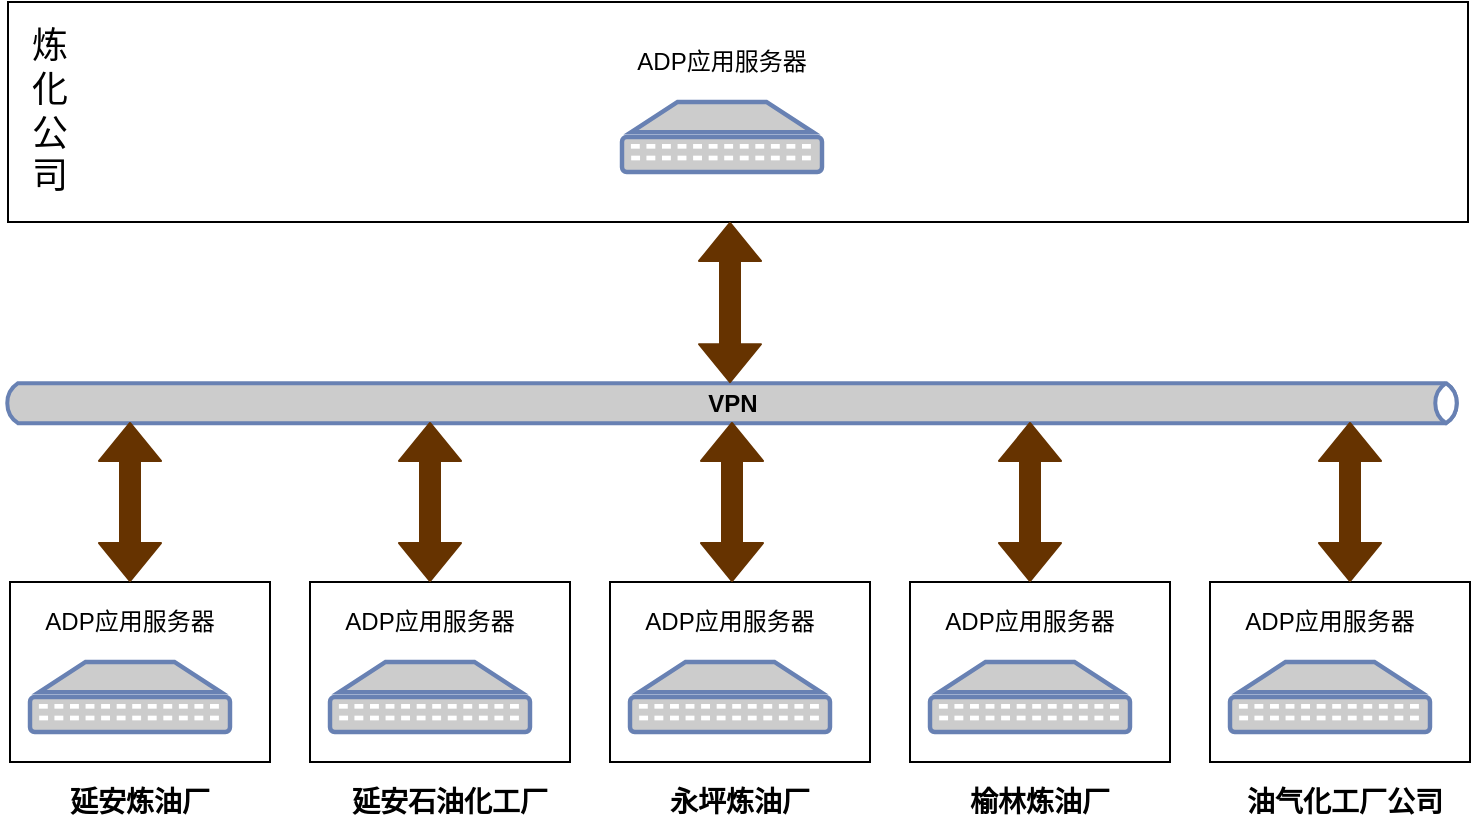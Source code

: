 <mxfile version="14.9.6" type="github">
  <diagram id="FCg6vdrEIml8s2iW_QjR" name="Page-1">
    <mxGraphModel dx="1038" dy="547" grid="1" gridSize="10" guides="1" tooltips="1" connect="1" arrows="1" fold="1" page="1" pageScale="1" pageWidth="827" pageHeight="1169" math="0" shadow="0">
      <root>
        <mxCell id="0" />
        <mxCell id="1" parent="0" />
        <mxCell id="M0Y_oXEKG9n1l0u5AV4N-1" value="" style="rounded=0;whiteSpace=wrap;html=1;fillColor=none;" vertex="1" parent="1">
          <mxGeometry x="74" y="310" width="130" height="90" as="geometry" />
        </mxCell>
        <mxCell id="M0Y_oXEKG9n1l0u5AV4N-2" value="" style="rounded=0;whiteSpace=wrap;html=1;fillColor=none;" vertex="1" parent="1">
          <mxGeometry x="73" y="20" width="730" height="110" as="geometry" />
        </mxCell>
        <mxCell id="M0Y_oXEKG9n1l0u5AV4N-3" value="" style="fontColor=#0066CC;verticalAlign=top;verticalLabelPosition=bottom;labelPosition=center;align=center;html=1;outlineConnect=0;fillColor=#CCCCCC;strokeColor=#6881B3;gradientColor=none;gradientDirection=north;strokeWidth=2;shape=mxgraph.networks.patch_panel;" vertex="1" parent="1">
          <mxGeometry x="380" y="70" width="100" height="35" as="geometry" />
        </mxCell>
        <mxCell id="M0Y_oXEKG9n1l0u5AV4N-4" value="ADP应用服务器" style="text;html=1;strokeColor=none;fillColor=none;align=center;verticalAlign=middle;whiteSpace=wrap;rounded=0;" vertex="1" parent="1">
          <mxGeometry x="385" y="40" width="90" height="20" as="geometry" />
        </mxCell>
        <mxCell id="M0Y_oXEKG9n1l0u5AV4N-9" value="&lt;font style=&quot;font-size: 18px&quot;&gt;炼&lt;br&gt;化&lt;br&gt;公&lt;br&gt;司&lt;/font&gt;" style="text;html=1;strokeColor=none;fillColor=none;align=center;verticalAlign=middle;whiteSpace=wrap;rounded=0;" vertex="1" parent="1">
          <mxGeometry x="74" y="25" width="40" height="100" as="geometry" />
        </mxCell>
        <mxCell id="M0Y_oXEKG9n1l0u5AV4N-14" value="&lt;font color=&quot;#000000&quot;&gt;&lt;b&gt;VPN&lt;/b&gt;&lt;/font&gt;" style="html=1;outlineConnect=0;fillColor=#CCCCCC;strokeColor=#6881B3;gradientColor=none;gradientDirection=north;strokeWidth=2;shape=mxgraph.networks.bus;gradientColor=none;gradientDirection=north;fontColor=#ffffff;perimeter=backbonePerimeter;backboneSize=20;" vertex="1" parent="1">
          <mxGeometry x="70" y="210" width="730" height="21.16" as="geometry" />
        </mxCell>
        <mxCell id="M0Y_oXEKG9n1l0u5AV4N-15" value="" style="shape=flexArrow;endArrow=classic;startArrow=classic;html=1;entryX=0.5;entryY=1;entryDx=0;entryDy=0;strokeColor=#663300;fillColor=#663300;" edge="1" parent="1">
          <mxGeometry width="100" height="100" relative="1" as="geometry">
            <mxPoint x="434" y="210.58" as="sourcePoint" />
            <mxPoint x="434" y="130" as="targetPoint" />
          </mxGeometry>
        </mxCell>
        <mxCell id="M0Y_oXEKG9n1l0u5AV4N-16" value="" style="fontColor=#0066CC;verticalAlign=top;verticalLabelPosition=bottom;labelPosition=center;align=center;html=1;outlineConnect=0;fillColor=#CCCCCC;strokeColor=#6881B3;gradientColor=none;gradientDirection=north;strokeWidth=2;shape=mxgraph.networks.patch_panel;" vertex="1" parent="1">
          <mxGeometry x="84" y="350" width="100" height="35" as="geometry" />
        </mxCell>
        <mxCell id="M0Y_oXEKG9n1l0u5AV4N-17" value="ADP应用服务器" style="text;html=1;strokeColor=none;fillColor=none;align=center;verticalAlign=middle;whiteSpace=wrap;rounded=0;" vertex="1" parent="1">
          <mxGeometry x="89" y="320" width="90" height="20" as="geometry" />
        </mxCell>
        <mxCell id="M0Y_oXEKG9n1l0u5AV4N-28" value="&lt;b&gt;&lt;font style=&quot;font-size: 14px&quot;&gt;延安炼油厂&lt;/font&gt;&lt;/b&gt;" style="text;html=1;strokeColor=none;fillColor=none;align=center;verticalAlign=middle;whiteSpace=wrap;rounded=0;" vertex="1" parent="1">
          <mxGeometry x="99" y="410" width="80" height="20" as="geometry" />
        </mxCell>
        <mxCell id="M0Y_oXEKG9n1l0u5AV4N-29" value="" style="rounded=0;whiteSpace=wrap;html=1;fillColor=none;" vertex="1" parent="1">
          <mxGeometry x="224" y="310" width="130" height="90" as="geometry" />
        </mxCell>
        <mxCell id="M0Y_oXEKG9n1l0u5AV4N-30" value="" style="fontColor=#0066CC;verticalAlign=top;verticalLabelPosition=bottom;labelPosition=center;align=center;html=1;outlineConnect=0;fillColor=#CCCCCC;strokeColor=#6881B3;gradientColor=none;gradientDirection=north;strokeWidth=2;shape=mxgraph.networks.patch_panel;" vertex="1" parent="1">
          <mxGeometry x="234" y="350" width="100" height="35" as="geometry" />
        </mxCell>
        <mxCell id="M0Y_oXEKG9n1l0u5AV4N-31" value="ADP应用服务器" style="text;html=1;strokeColor=none;fillColor=none;align=center;verticalAlign=middle;whiteSpace=wrap;rounded=0;" vertex="1" parent="1">
          <mxGeometry x="239" y="320" width="90" height="20" as="geometry" />
        </mxCell>
        <mxCell id="M0Y_oXEKG9n1l0u5AV4N-42" value="&lt;b&gt;&lt;font style=&quot;font-size: 14px&quot;&gt;延安石油化工厂&lt;/font&gt;&lt;/b&gt;" style="text;html=1;strokeColor=none;fillColor=none;align=center;verticalAlign=middle;whiteSpace=wrap;rounded=0;" vertex="1" parent="1">
          <mxGeometry x="244" y="410" width="100" height="20" as="geometry" />
        </mxCell>
        <mxCell id="M0Y_oXEKG9n1l0u5AV4N-43" value="" style="rounded=0;whiteSpace=wrap;html=1;fillColor=none;" vertex="1" parent="1">
          <mxGeometry x="374" y="310" width="130" height="90" as="geometry" />
        </mxCell>
        <mxCell id="M0Y_oXEKG9n1l0u5AV4N-44" value="" style="fontColor=#0066CC;verticalAlign=top;verticalLabelPosition=bottom;labelPosition=center;align=center;html=1;outlineConnect=0;fillColor=#CCCCCC;strokeColor=#6881B3;gradientColor=none;gradientDirection=north;strokeWidth=2;shape=mxgraph.networks.patch_panel;" vertex="1" parent="1">
          <mxGeometry x="384" y="350" width="100" height="35" as="geometry" />
        </mxCell>
        <mxCell id="M0Y_oXEKG9n1l0u5AV4N-45" value="ADP应用服务器" style="text;html=1;strokeColor=none;fillColor=none;align=center;verticalAlign=middle;whiteSpace=wrap;rounded=0;" vertex="1" parent="1">
          <mxGeometry x="389" y="320" width="90" height="20" as="geometry" />
        </mxCell>
        <mxCell id="M0Y_oXEKG9n1l0u5AV4N-56" value="&lt;b&gt;&lt;font style=&quot;font-size: 14px&quot;&gt;永坪炼油厂&lt;/font&gt;&lt;/b&gt;" style="text;html=1;strokeColor=none;fillColor=none;align=center;verticalAlign=middle;whiteSpace=wrap;rounded=0;" vertex="1" parent="1">
          <mxGeometry x="399" y="410" width="80" height="20" as="geometry" />
        </mxCell>
        <mxCell id="M0Y_oXEKG9n1l0u5AV4N-57" value="" style="rounded=0;whiteSpace=wrap;html=1;fillColor=none;" vertex="1" parent="1">
          <mxGeometry x="524" y="310" width="130" height="90" as="geometry" />
        </mxCell>
        <mxCell id="M0Y_oXEKG9n1l0u5AV4N-58" value="" style="fontColor=#0066CC;verticalAlign=top;verticalLabelPosition=bottom;labelPosition=center;align=center;html=1;outlineConnect=0;fillColor=#CCCCCC;strokeColor=#6881B3;gradientColor=none;gradientDirection=north;strokeWidth=2;shape=mxgraph.networks.patch_panel;" vertex="1" parent="1">
          <mxGeometry x="534" y="350" width="100" height="35" as="geometry" />
        </mxCell>
        <mxCell id="M0Y_oXEKG9n1l0u5AV4N-59" value="ADP应用服务器" style="text;html=1;strokeColor=none;fillColor=none;align=center;verticalAlign=middle;whiteSpace=wrap;rounded=0;" vertex="1" parent="1">
          <mxGeometry x="539" y="320" width="90" height="20" as="geometry" />
        </mxCell>
        <mxCell id="M0Y_oXEKG9n1l0u5AV4N-70" value="&lt;b&gt;&lt;font style=&quot;font-size: 14px&quot;&gt;榆林炼油厂&lt;/font&gt;&lt;/b&gt;" style="text;html=1;strokeColor=none;fillColor=none;align=center;verticalAlign=middle;whiteSpace=wrap;rounded=0;" vertex="1" parent="1">
          <mxGeometry x="549" y="410" width="80" height="20" as="geometry" />
        </mxCell>
        <mxCell id="M0Y_oXEKG9n1l0u5AV4N-71" value="" style="rounded=0;whiteSpace=wrap;html=1;fillColor=none;" vertex="1" parent="1">
          <mxGeometry x="674" y="310" width="130" height="90" as="geometry" />
        </mxCell>
        <mxCell id="M0Y_oXEKG9n1l0u5AV4N-72" value="" style="fontColor=#0066CC;verticalAlign=top;verticalLabelPosition=bottom;labelPosition=center;align=center;html=1;outlineConnect=0;fillColor=#CCCCCC;strokeColor=#6881B3;gradientColor=none;gradientDirection=north;strokeWidth=2;shape=mxgraph.networks.patch_panel;" vertex="1" parent="1">
          <mxGeometry x="684" y="350" width="100" height="35" as="geometry" />
        </mxCell>
        <mxCell id="M0Y_oXEKG9n1l0u5AV4N-73" value="ADP应用服务器" style="text;html=1;strokeColor=none;fillColor=none;align=center;verticalAlign=middle;whiteSpace=wrap;rounded=0;" vertex="1" parent="1">
          <mxGeometry x="689" y="320" width="90" height="20" as="geometry" />
        </mxCell>
        <mxCell id="M0Y_oXEKG9n1l0u5AV4N-84" value="&lt;b&gt;&lt;font style=&quot;font-size: 14px&quot;&gt;油气化工厂公司&lt;/font&gt;&lt;/b&gt;" style="text;html=1;strokeColor=none;fillColor=none;align=center;verticalAlign=middle;whiteSpace=wrap;rounded=0;" vertex="1" parent="1">
          <mxGeometry x="689" y="410" width="105" height="20" as="geometry" />
        </mxCell>
        <mxCell id="M0Y_oXEKG9n1l0u5AV4N-85" value="" style="shape=flexArrow;endArrow=classic;startArrow=classic;html=1;entryX=0.5;entryY=1;entryDx=0;entryDy=0;strokeColor=#663300;fillColor=#663300;" edge="1" parent="1">
          <mxGeometry width="100" height="100" relative="1" as="geometry">
            <mxPoint x="134" y="310" as="sourcePoint" />
            <mxPoint x="134" y="230" as="targetPoint" />
          </mxGeometry>
        </mxCell>
        <mxCell id="M0Y_oXEKG9n1l0u5AV4N-86" value="" style="shape=flexArrow;endArrow=classic;startArrow=classic;html=1;entryX=0.5;entryY=1;entryDx=0;entryDy=0;strokeColor=#663300;fillColor=#663300;" edge="1" parent="1">
          <mxGeometry width="100" height="100" relative="1" as="geometry">
            <mxPoint x="284" y="310" as="sourcePoint" />
            <mxPoint x="284" y="230" as="targetPoint" />
          </mxGeometry>
        </mxCell>
        <mxCell id="M0Y_oXEKG9n1l0u5AV4N-87" value="" style="shape=flexArrow;endArrow=classic;startArrow=classic;html=1;entryX=0.5;entryY=1;entryDx=0;entryDy=0;strokeColor=#663300;fillColor=#663300;" edge="1" parent="1">
          <mxGeometry width="100" height="100" relative="1" as="geometry">
            <mxPoint x="435" y="310" as="sourcePoint" />
            <mxPoint x="435" y="230" as="targetPoint" />
          </mxGeometry>
        </mxCell>
        <mxCell id="M0Y_oXEKG9n1l0u5AV4N-88" value="" style="shape=flexArrow;endArrow=classic;startArrow=classic;html=1;entryX=0.5;entryY=1;entryDx=0;entryDy=0;strokeColor=#663300;fillColor=#663300;" edge="1" parent="1">
          <mxGeometry width="100" height="100" relative="1" as="geometry">
            <mxPoint x="584" y="310" as="sourcePoint" />
            <mxPoint x="584" y="230" as="targetPoint" />
          </mxGeometry>
        </mxCell>
        <mxCell id="M0Y_oXEKG9n1l0u5AV4N-89" value="" style="shape=flexArrow;endArrow=classic;startArrow=classic;html=1;entryX=0.5;entryY=1;entryDx=0;entryDy=0;strokeColor=#663300;fillColor=#663300;" edge="1" parent="1">
          <mxGeometry width="100" height="100" relative="1" as="geometry">
            <mxPoint x="744" y="310" as="sourcePoint" />
            <mxPoint x="744" y="230" as="targetPoint" />
          </mxGeometry>
        </mxCell>
      </root>
    </mxGraphModel>
  </diagram>
</mxfile>
